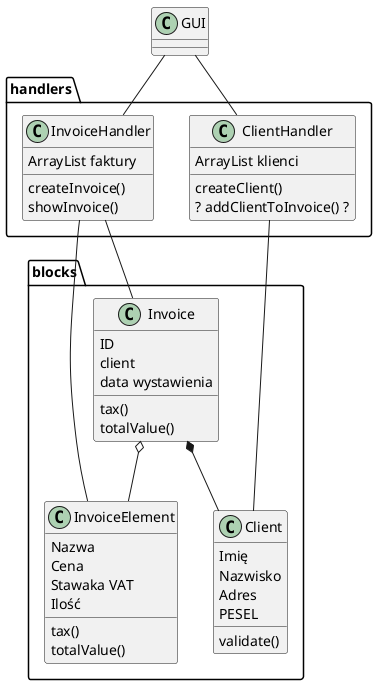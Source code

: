 @startuml

class blocks.Invoice {
    ID
    client
    data wystawienia
    tax()
    totalValue()
}

class blocks.Client {
    Imię
    Nazwisko
    Adres
    PESEL
    validate()
}

class blocks.InvoiceElement{
    Nazwa
    Cena
    Stawaka VAT
    Ilość
    tax()
    totalValue()
}

class handlers.InvoiceHandler{
    ArrayList faktury
    createInvoice()
    showInvoice()
}

class handlers.ClientHandler{
    ArrayList klienci
    createClient()
    ? addClientToInvoice() ?
}

class GUI {

}


GUI -- handlers.ClientHandler
GUI -- handlers.InvoiceHandler
blocks.Invoice *-- blocks.Client
blocks.Invoice o-- blocks.InvoiceElement
handlers.InvoiceHandler -- blocks.Invoice
handlers.InvoiceHandler - blocks.InvoiceElement
handlers.ClientHandler --- blocks.Client

@enduml